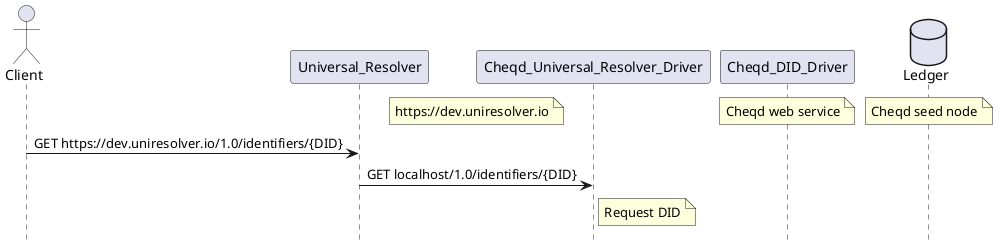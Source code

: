 @startuml
!pragma teoz true
hide footbox

actor Client
participant Universal_Resolver
participant Cheqd_Universal_Resolver_Driver
participant Cheqd_DID_Driver
database Ledger


note over Universal_Resolver, Cheqd_Universal_Resolver_Driver
    https://dev.uniresolver.io
end note

/ note over Cheqd_DID_Driver
    Cheqd web service
end note

/ note over Ledger
    Cheqd seed node
end note



Client -> Universal_Resolver: GET https://dev.uniresolver.io/1.0/identifiers/{DID}
Universal_Resolver -> Cheqd_Universal_Resolver_Driver: GET localhost/1.0/identifiers/{DID}



note right Cheqd_Universal_Resolver_Driver
    Request DID
end note


@enduml
